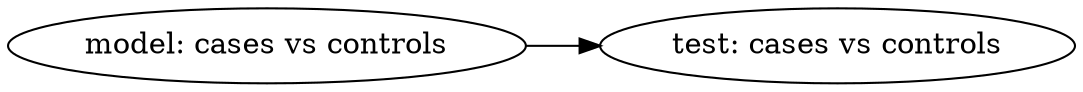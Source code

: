 digraph G {
  graph [rankdir="LR", fontsize="16"];
  "model: cases vs controls" -> "test: cases vs controls";
}
